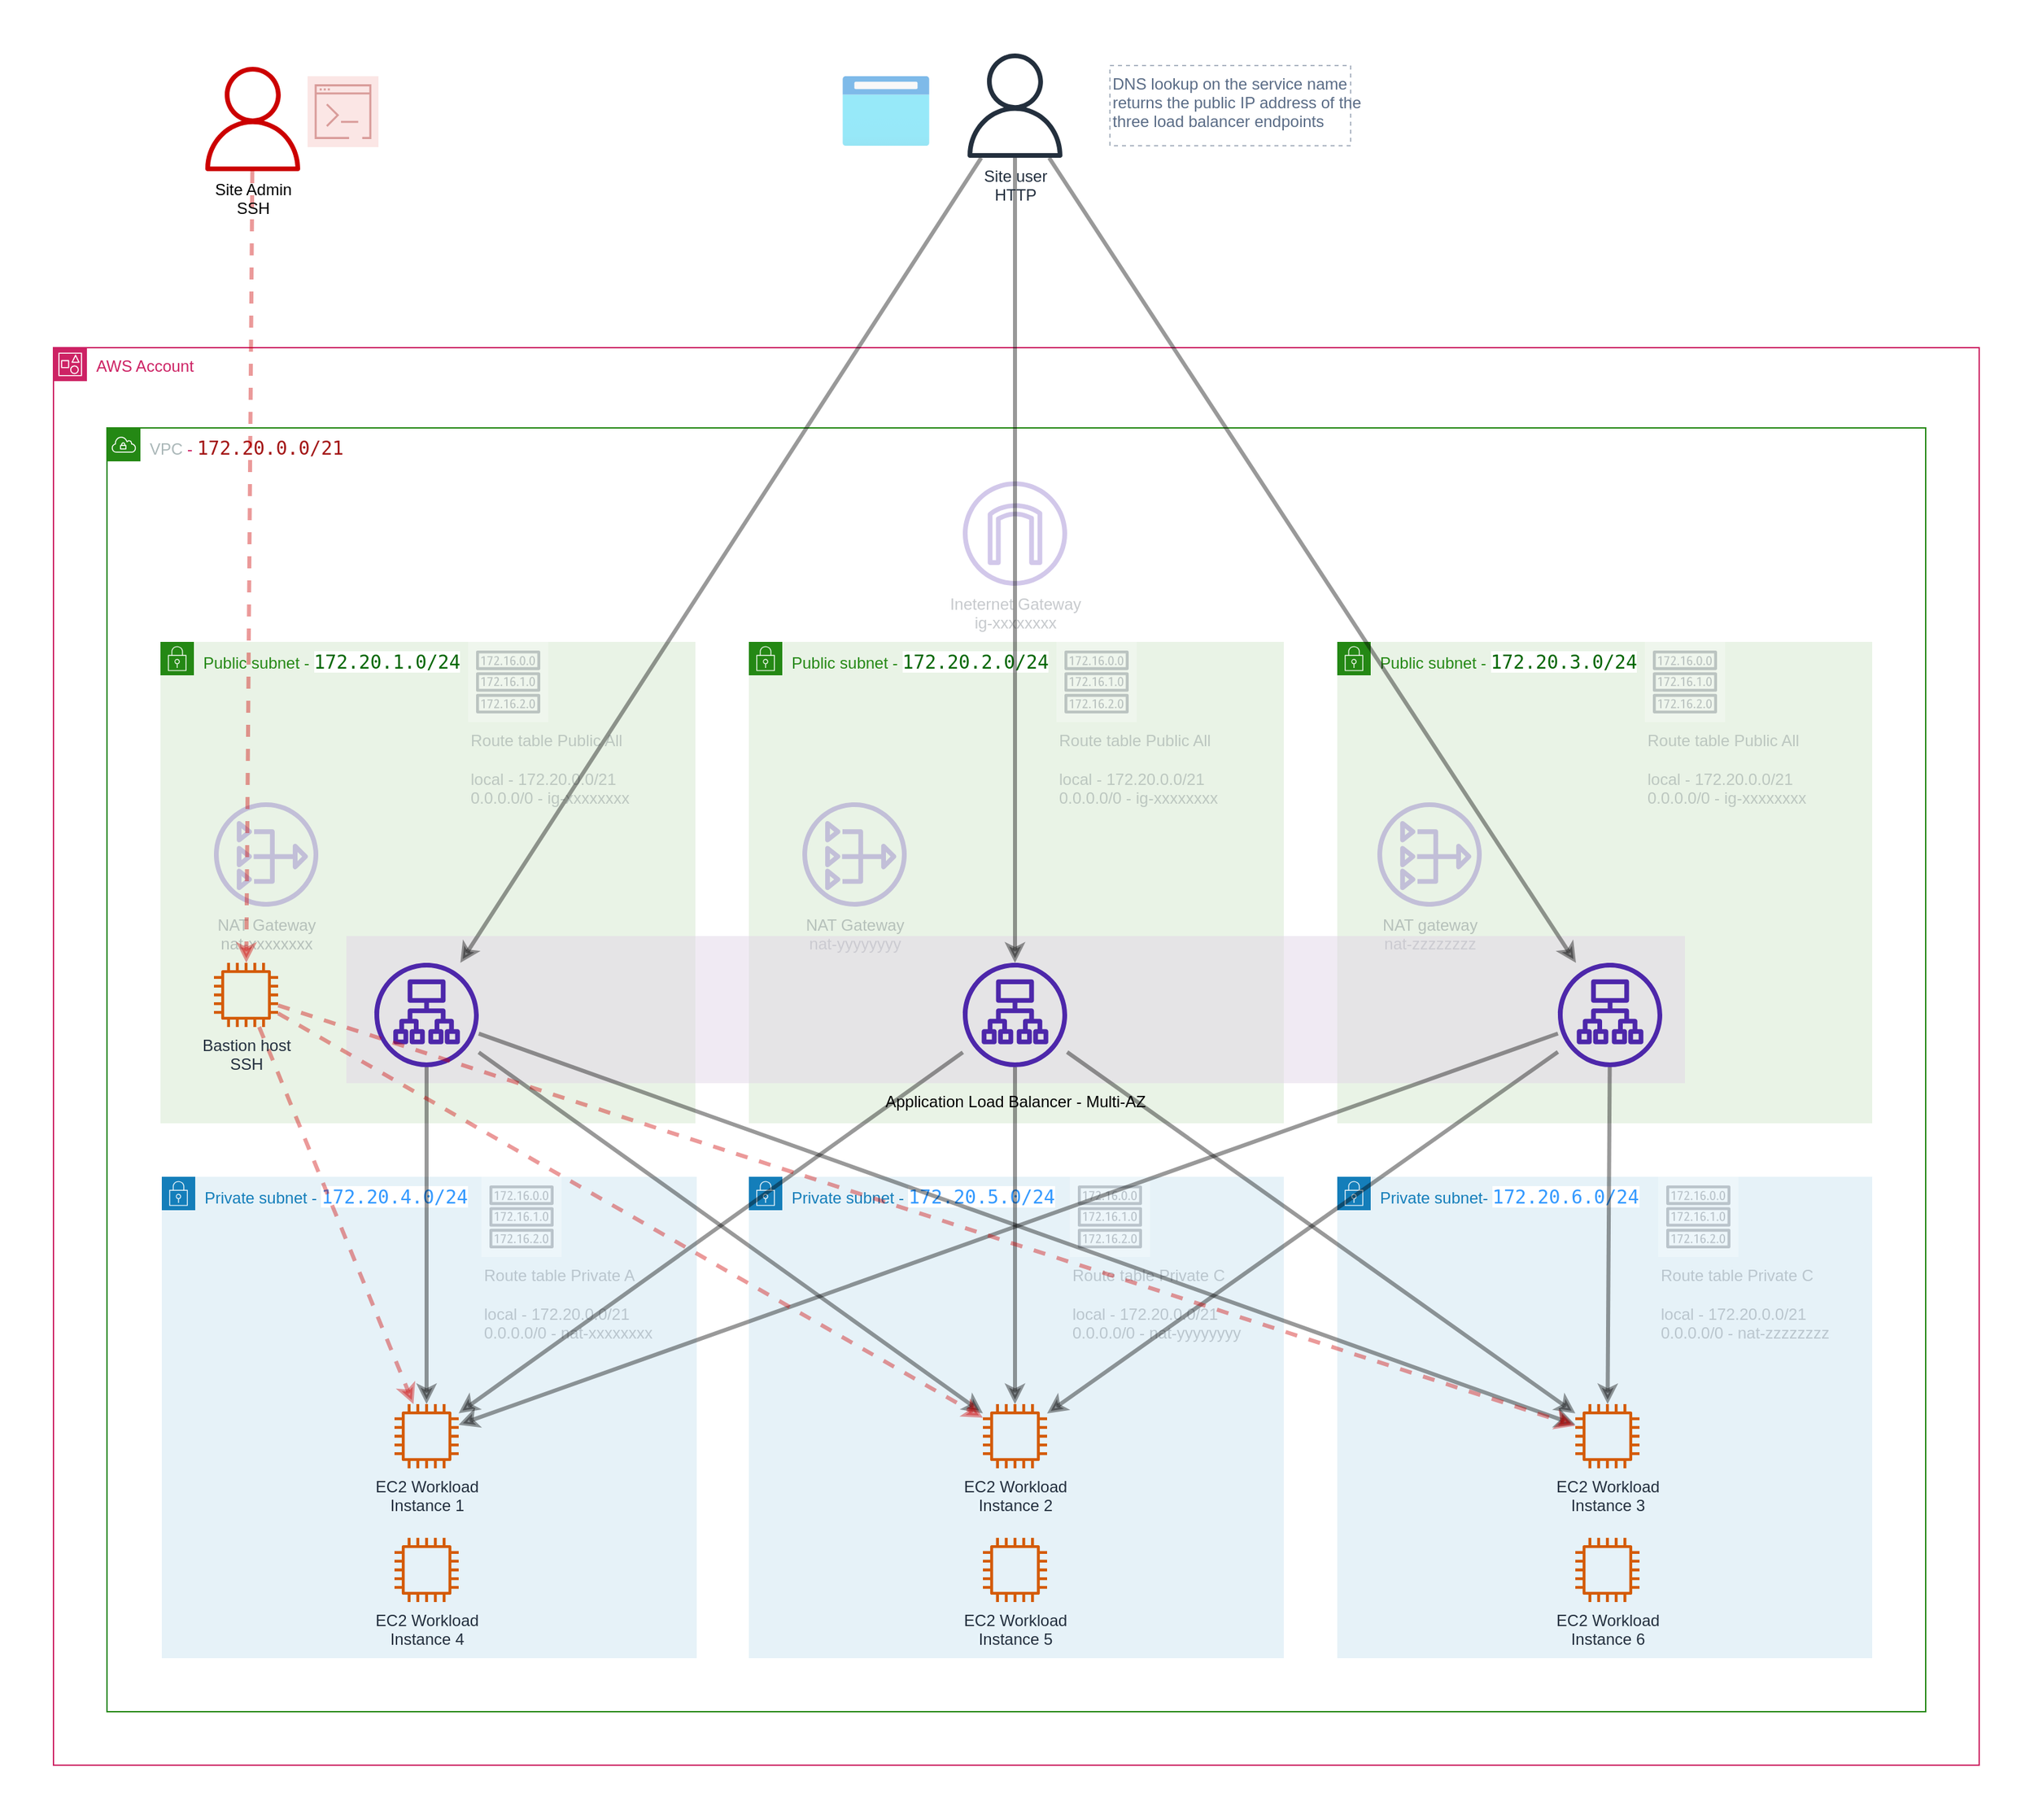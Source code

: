<mxfile version="22.0.3" type="device">
  <diagram id="nv1-fZtLTGLuRYKGbRFR" name="Page-1">
    <mxGraphModel dx="2074" dy="2868" grid="1" gridSize="10" guides="1" tooltips="1" connect="1" arrows="1" fold="1" page="1" pageScale="1" pageWidth="2336" pageHeight="1654" math="0" shadow="0">
      <root>
        <mxCell id="0" />
        <mxCell id="CqAY-r1SR_Lg3G-h5iVA-180" value="Canvas" parent="0" />
        <mxCell id="CqAY-r1SR_Lg3G-h5iVA-181" value="" style="rounded=0;whiteSpace=wrap;html=1;fillColor=none;strokeColor=none;" parent="CqAY-r1SR_Lg3G-h5iVA-180" vertex="1">
          <mxGeometry x="80" y="-360" width="1520" height="1360" as="geometry" />
        </mxCell>
        <mxCell id="1" value="AWS Account" style="locked=1;" parent="0" />
        <mxCell id="4" value="AWS Account" style="points=[[0,0],[0.25,0],[0.5,0],[0.75,0],[1,0],[1,0.25],[1,0.5],[1,0.75],[1,1],[0.75,1],[0.5,1],[0.25,1],[0,1],[0,0.75],[0,0.5],[0,0.25]];outlineConnect=0;gradientColor=none;html=1;whiteSpace=wrap;fontSize=12;fontStyle=0;container=1;pointerEvents=0;collapsible=0;recursiveResize=0;shape=mxgraph.aws4.group;grIcon=mxgraph.aws4.group_account;strokeColor=#CD2264;fillColor=none;verticalAlign=top;align=left;spacingLeft=30;fontColor=#CD2264;dashed=0;" parent="1" vertex="1">
          <mxGeometry x="120" y="-100" width="1440" height="1060" as="geometry" />
        </mxCell>
        <mxCell id="58" value="VPC" style="locked=1;" parent="0" />
        <mxCell id="60" value="VPC&lt;span style=&quot;color: rgb(205, 34, 100);&quot;&gt;&amp;nbsp;-&amp;nbsp;&lt;/span&gt;&lt;span style=&quot;border-color: var(--border-color); color: rgb(163, 21, 21); background-color: rgb(255, 255, 255); font-family: &amp;quot;Droid Sans Mono&amp;quot;, &amp;quot;monospace&amp;quot;, monospace; font-size: 14px;&quot;&gt;172.20.0.0/21&lt;/span&gt;" style="points=[[0,0],[0.25,0],[0.5,0],[0.75,0],[1,0],[1,0.25],[1,0.5],[1,0.75],[1,1],[0.75,1],[0.5,1],[0.25,1],[0,1],[0,0.75],[0,0.5],[0,0.25]];outlineConnect=0;gradientColor=none;html=1;whiteSpace=wrap;fontSize=12;fontStyle=0;container=1;pointerEvents=0;collapsible=0;recursiveResize=0;shape=mxgraph.aws4.group;grIcon=mxgraph.aws4.group_vpc;strokeColor=#248814;fillColor=none;verticalAlign=top;align=left;spacingLeft=30;fontColor=#AAB7B8;dashed=0;" parent="58" vertex="1">
          <mxGeometry x="160" y="-40" width="1360" height="960" as="geometry" />
        </mxCell>
        <mxCell id="61" value="Subnets" style="locked=1;" parent="0" />
        <mxCell id="65" value="Public subnet -&amp;nbsp;&lt;span style=&quot;background-color: rgb(255, 255, 255); font-family: &amp;quot;Droid Sans Mono&amp;quot;, &amp;quot;monospace&amp;quot;, monospace; font-size: 14px;&quot;&gt;&lt;font color=&quot;#006600&quot;&gt;172.20.1.0/24&lt;/font&gt;&lt;/span&gt;" style="points=[[0,0],[0.25,0],[0.5,0],[0.75,0],[1,0],[1,0.25],[1,0.5],[1,0.75],[1,1],[0.75,1],[0.5,1],[0.25,1],[0,1],[0,0.75],[0,0.5],[0,0.25]];outlineConnect=0;gradientColor=none;html=1;whiteSpace=wrap;fontSize=12;fontStyle=0;container=1;pointerEvents=0;collapsible=0;recursiveResize=0;shape=mxgraph.aws4.group;grIcon=mxgraph.aws4.group_security_group;grStroke=0;strokeColor=#248814;fillColor=#E9F3E6;verticalAlign=top;align=left;spacingLeft=30;fontColor=#248814;dashed=0;" parent="61" vertex="1">
          <mxGeometry x="200" y="120" width="400" height="360" as="geometry" />
        </mxCell>
        <mxCell id="67" value="Public subnet -&amp;nbsp;&lt;span style=&quot;background-color: rgb(255, 255, 255); font-family: &amp;quot;Droid Sans Mono&amp;quot;, &amp;quot;monospace&amp;quot;, monospace; font-size: 14px;&quot;&gt;&lt;font color=&quot;#006600&quot;&gt;172.20.2.0/24&lt;/font&gt;&lt;/span&gt;" style="points=[[0,0],[0.25,0],[0.5,0],[0.75,0],[1,0],[1,0.25],[1,0.5],[1,0.75],[1,1],[0.75,1],[0.5,1],[0.25,1],[0,1],[0,0.75],[0,0.5],[0,0.25]];outlineConnect=0;gradientColor=none;html=1;whiteSpace=wrap;fontSize=12;fontStyle=0;container=1;pointerEvents=0;collapsible=0;recursiveResize=0;shape=mxgraph.aws4.group;grIcon=mxgraph.aws4.group_security_group;grStroke=0;strokeColor=#248814;fillColor=#E9F3E6;verticalAlign=top;align=left;spacingLeft=30;fontColor=#248814;dashed=0;" parent="61" vertex="1">
          <mxGeometry x="640" y="120" width="400" height="360" as="geometry" />
        </mxCell>
        <mxCell id="71" value="Public subnet -&amp;nbsp;&lt;span style=&quot;background-color: rgb(255, 255, 255); font-family: &amp;quot;Droid Sans Mono&amp;quot;, &amp;quot;monospace&amp;quot;, monospace; font-size: 14px;&quot;&gt;&lt;font color=&quot;#006600&quot;&gt;172.20.3.0/24&lt;/font&gt;&lt;/span&gt;" style="points=[[0,0],[0.25,0],[0.5,0],[0.75,0],[1,0],[1,0.25],[1,0.5],[1,0.75],[1,1],[0.75,1],[0.5,1],[0.25,1],[0,1],[0,0.75],[0,0.5],[0,0.25]];outlineConnect=0;gradientColor=none;html=1;whiteSpace=wrap;fontSize=12;fontStyle=0;container=1;pointerEvents=0;collapsible=0;recursiveResize=0;shape=mxgraph.aws4.group;grIcon=mxgraph.aws4.group_security_group;grStroke=0;strokeColor=#248814;fillColor=#E9F3E6;verticalAlign=top;align=left;spacingLeft=30;fontColor=#248814;dashed=0;" parent="61" vertex="1">
          <mxGeometry x="1080" y="120" width="400" height="360" as="geometry" />
        </mxCell>
        <mxCell id="72" value="Private subnet -&amp;nbsp;&lt;span style=&quot;background-color: rgb(255, 255, 255); font-family: &amp;quot;Droid Sans Mono&amp;quot;, &amp;quot;monospace&amp;quot;, monospace; font-size: 14px;&quot;&gt;&lt;font color=&quot;#3399ff&quot;&gt;172.20.4.0/24&lt;/font&gt;&lt;/span&gt;" style="points=[[0,0],[0.25,0],[0.5,0],[0.75,0],[1,0],[1,0.25],[1,0.5],[1,0.75],[1,1],[0.75,1],[0.5,1],[0.25,1],[0,1],[0,0.75],[0,0.5],[0,0.25]];outlineConnect=0;gradientColor=none;html=1;whiteSpace=wrap;fontSize=12;fontStyle=0;container=1;pointerEvents=0;collapsible=0;recursiveResize=0;shape=mxgraph.aws4.group;grIcon=mxgraph.aws4.group_security_group;grStroke=0;strokeColor=#147EBA;fillColor=#E6F2F8;verticalAlign=top;align=left;spacingLeft=30;fontColor=#147EBA;dashed=0;" parent="61" vertex="1">
          <mxGeometry x="201" y="520" width="400" height="360" as="geometry" />
        </mxCell>
        <mxCell id="73" value="Private subnet-&amp;nbsp;&lt;span style=&quot;background-color: rgb(255, 255, 255); font-family: &amp;quot;Droid Sans Mono&amp;quot;, &amp;quot;monospace&amp;quot;, monospace; font-size: 14px;&quot;&gt;&lt;font color=&quot;#3399ff&quot;&gt;172.20.6.0/24&lt;/font&gt;&lt;/span&gt;" style="points=[[0,0],[0.25,0],[0.5,0],[0.75,0],[1,0],[1,0.25],[1,0.5],[1,0.75],[1,1],[0.75,1],[0.5,1],[0.25,1],[0,1],[0,0.75],[0,0.5],[0,0.25]];outlineConnect=0;gradientColor=none;html=1;whiteSpace=wrap;fontSize=12;fontStyle=0;container=1;pointerEvents=0;collapsible=0;recursiveResize=0;shape=mxgraph.aws4.group;grIcon=mxgraph.aws4.group_security_group;grStroke=0;strokeColor=#147EBA;fillColor=#E6F2F8;verticalAlign=top;align=left;spacingLeft=30;fontColor=#147EBA;dashed=0;" parent="61" vertex="1">
          <mxGeometry x="1080" y="520" width="400" height="360" as="geometry" />
        </mxCell>
        <mxCell id="74" value="Private subnet -&amp;nbsp;&lt;span style=&quot;background-color: rgb(255, 255, 255); font-family: &amp;quot;Droid Sans Mono&amp;quot;, &amp;quot;monospace&amp;quot;, monospace; font-size: 14px;&quot;&gt;&lt;font color=&quot;#3399ff&quot;&gt;172.20.5.0/24&lt;/font&gt;&lt;/span&gt;" style="points=[[0,0],[0.25,0],[0.5,0],[0.75,0],[1,0],[1,0.25],[1,0.5],[1,0.75],[1,1],[0.75,1],[0.5,1],[0.25,1],[0,1],[0,0.75],[0,0.5],[0,0.25]];outlineConnect=0;gradientColor=none;html=1;whiteSpace=wrap;fontSize=12;fontStyle=0;container=1;pointerEvents=0;collapsible=0;recursiveResize=0;shape=mxgraph.aws4.group;grIcon=mxgraph.aws4.group_security_group;grStroke=0;strokeColor=#147EBA;fillColor=#E6F2F8;verticalAlign=top;align=left;spacingLeft=30;fontColor=#147EBA;dashed=0;" parent="61" vertex="1">
          <mxGeometry x="640" y="520" width="400" height="360" as="geometry" />
        </mxCell>
        <mxCell id="75" value="Internet Gateway" style="locked=1;" parent="0" visible="0" />
        <mxCell id="77" value="Ineternet Gateway&lt;br&gt;ig-xxxxxxxx" style="sketch=0;outlineConnect=0;fontColor=#232F3E;gradientColor=none;fillColor=#4D27AA;strokeColor=none;dashed=0;verticalLabelPosition=bottom;verticalAlign=top;align=center;html=1;fontSize=12;fontStyle=0;aspect=fixed;pointerEvents=1;shape=mxgraph.aws4.internet_gateway;" parent="75" vertex="1">
          <mxGeometry x="800" width="78" height="78" as="geometry" />
        </mxCell>
        <mxCell id="130" value="Internet Gateway 25%" parent="0" />
        <mxCell id="131" value="Ineternet Gateway&lt;br&gt;ig-xxxxxxxx" style="sketch=0;outlineConnect=0;fontColor=#232F3E;gradientColor=none;fillColor=#4D27AA;strokeColor=none;dashed=0;verticalLabelPosition=bottom;verticalAlign=top;align=center;html=1;fontSize=12;fontStyle=0;aspect=fixed;pointerEvents=1;shape=mxgraph.aws4.internet_gateway;opacity=25;textOpacity=25;" parent="130" vertex="1">
          <mxGeometry x="800" width="78" height="78" as="geometry" />
        </mxCell>
        <mxCell id="90" value="NAT gateway" style="locked=1;" parent="0" visible="0" />
        <mxCell id="91" value="NAT Gateway&lt;br&gt;nat-xxxxxxxx" style="sketch=0;outlineConnect=0;fontColor=#232F3E;gradientColor=none;fillColor=#4D27AA;strokeColor=none;dashed=0;verticalLabelPosition=bottom;verticalAlign=top;align=center;html=1;fontSize=12;fontStyle=0;aspect=fixed;pointerEvents=1;shape=mxgraph.aws4.nat_gateway;" parent="90" vertex="1">
          <mxGeometry x="240" y="240" width="78" height="78" as="geometry" />
        </mxCell>
        <mxCell id="92" value="NAT Gateway&lt;br&gt;nat-yyyyyyyy" style="sketch=0;outlineConnect=0;fontColor=#232F3E;gradientColor=none;fillColor=#4D27AA;strokeColor=none;dashed=0;verticalLabelPosition=bottom;verticalAlign=top;align=center;html=1;fontSize=12;fontStyle=0;aspect=fixed;pointerEvents=1;shape=mxgraph.aws4.nat_gateway;" parent="90" vertex="1">
          <mxGeometry x="680" y="240" width="78" height="78" as="geometry" />
        </mxCell>
        <mxCell id="93" value="NAT gateway&lt;br&gt;nat-zzzzzzzz" style="sketch=0;outlineConnect=0;fontColor=#232F3E;gradientColor=none;fillColor=#4D27AA;strokeColor=none;dashed=0;verticalLabelPosition=bottom;verticalAlign=top;align=center;html=1;fontSize=12;fontStyle=0;aspect=fixed;pointerEvents=1;shape=mxgraph.aws4.nat_gateway;" parent="90" vertex="1">
          <mxGeometry x="1110" y="240" width="78" height="78" as="geometry" />
        </mxCell>
        <mxCell id="120" value="NAT Gateway 25%" style="locked=1;" parent="0" />
        <mxCell id="127" value="NAT Gateway&lt;br&gt;nat-xxxxxxxx" style="sketch=0;outlineConnect=0;fontColor=#232F3E;gradientColor=none;fillColor=#4D27AA;strokeColor=none;dashed=0;verticalLabelPosition=bottom;verticalAlign=top;align=center;html=1;fontSize=12;fontStyle=0;aspect=fixed;pointerEvents=1;shape=mxgraph.aws4.nat_gateway;textOpacity=25;opacity=25;" parent="120" vertex="1">
          <mxGeometry x="240" y="240" width="78" height="78" as="geometry" />
        </mxCell>
        <mxCell id="128" value="NAT Gateway&lt;br&gt;nat-yyyyyyyy" style="sketch=0;outlineConnect=0;fontColor=#232F3E;gradientColor=none;fillColor=#4D27AA;strokeColor=none;dashed=0;verticalLabelPosition=bottom;verticalAlign=top;align=center;html=1;fontSize=12;fontStyle=0;aspect=fixed;pointerEvents=1;shape=mxgraph.aws4.nat_gateway;textOpacity=25;opacity=25;" parent="120" vertex="1">
          <mxGeometry x="680" y="240" width="78" height="78" as="geometry" />
        </mxCell>
        <mxCell id="129" value="NAT gateway&lt;br&gt;nat-zzzzzzzz" style="sketch=0;outlineConnect=0;fontColor=#232F3E;gradientColor=none;fillColor=#4D27AA;strokeColor=none;dashed=0;verticalLabelPosition=bottom;verticalAlign=top;align=center;html=1;fontSize=12;fontStyle=0;aspect=fixed;pointerEvents=1;shape=mxgraph.aws4.nat_gateway;textOpacity=25;opacity=25;" parent="120" vertex="1">
          <mxGeometry x="1110" y="240" width="78" height="78" as="geometry" />
        </mxCell>
        <mxCell id="95" value="Route tables" style="locked=1;" parent="0" visible="0" />
        <mxCell id="105" value="Route table Private C&lt;br&gt;&lt;br&gt;&lt;div style=&quot;&quot;&gt;&lt;span style=&quot;background-color: initial;&quot;&gt;local - 172.20.0.0/21&lt;/span&gt;&lt;/div&gt;&lt;div style=&quot;&quot;&gt;&lt;span style=&quot;background-color: initial;&quot;&gt;0.0.0.0/0 - nat-zzzzzzzz&lt;/span&gt;&lt;/div&gt;" style="sketch=0;outlineConnect=0;fontColor=#232F3E;gradientColor=none;strokeColor=#232F3E;fillColor=#ffffff;dashed=0;verticalLabelPosition=bottom;verticalAlign=top;align=left;html=1;fontSize=12;fontStyle=0;aspect=fixed;shape=mxgraph.aws4.resourceIcon;resIcon=mxgraph.aws4.route_table;" parent="95" vertex="1">
          <mxGeometry x="1320" y="520" width="60" height="60" as="geometry" />
        </mxCell>
        <mxCell id="106" value="Route table Private C&lt;br&gt;&lt;br&gt;&lt;div style=&quot;&quot;&gt;&lt;span style=&quot;background-color: initial;&quot;&gt;local - 172.20.0.0/21&lt;/span&gt;&lt;/div&gt;&lt;div style=&quot;&quot;&gt;&lt;span style=&quot;background-color: initial;&quot;&gt;0.0.0.0/0 - nat-yyyyyyyy&lt;/span&gt;&lt;/div&gt;" style="sketch=0;outlineConnect=0;fontColor=#232F3E;gradientColor=none;strokeColor=#232F3E;fillColor=#ffffff;dashed=0;verticalLabelPosition=bottom;verticalAlign=top;align=left;html=1;fontSize=12;fontStyle=0;aspect=fixed;shape=mxgraph.aws4.resourceIcon;resIcon=mxgraph.aws4.route_table;" parent="95" vertex="1">
          <mxGeometry x="880" y="520" width="60" height="60" as="geometry" />
        </mxCell>
        <mxCell id="107" value="Route table Private A&lt;br&gt;&lt;br&gt;&lt;div style=&quot;&quot;&gt;&lt;span style=&quot;background-color: initial;&quot;&gt;local - 172.20.0.0/21&lt;/span&gt;&lt;/div&gt;&lt;div style=&quot;&quot;&gt;&lt;span style=&quot;background-color: initial;&quot;&gt;0.0.0.0/0 - nat-xxxxxxxx&lt;/span&gt;&lt;/div&gt;" style="sketch=0;outlineConnect=0;fontColor=#232F3E;gradientColor=none;strokeColor=#232F3E;fillColor=#ffffff;dashed=0;verticalLabelPosition=bottom;verticalAlign=top;align=left;html=1;fontSize=12;fontStyle=0;aspect=fixed;shape=mxgraph.aws4.resourceIcon;resIcon=mxgraph.aws4.route_table;" parent="95" vertex="1">
          <mxGeometry x="440" y="520" width="60" height="60" as="geometry" />
        </mxCell>
        <mxCell id="108" value="Route table Public All&lt;br&gt;&lt;br&gt;&lt;div style=&quot;&quot;&gt;&lt;span style=&quot;background-color: initial;&quot;&gt;local - 172.20.0.0/21&lt;/span&gt;&lt;/div&gt;&lt;div style=&quot;&quot;&gt;&lt;span style=&quot;background-color: initial;&quot;&gt;0.0.0.0/0 - ig-xxxxxxxx&lt;/span&gt;&lt;/div&gt;" style="sketch=0;outlineConnect=0;fontColor=#232F3E;gradientColor=none;strokeColor=#232F3E;fillColor=#ffffff;dashed=0;verticalLabelPosition=bottom;verticalAlign=top;align=left;html=1;fontSize=12;fontStyle=0;aspect=fixed;shape=mxgraph.aws4.resourceIcon;resIcon=mxgraph.aws4.route_table;" parent="95" vertex="1">
          <mxGeometry x="430" y="120" width="60" height="60" as="geometry" />
        </mxCell>
        <mxCell id="109" value="Route table Public All&lt;br&gt;&lt;br&gt;&lt;div style=&quot;&quot;&gt;&lt;span style=&quot;background-color: initial;&quot;&gt;local - 172.20.0.0/21&lt;/span&gt;&lt;/div&gt;&lt;div style=&quot;&quot;&gt;&lt;span style=&quot;background-color: initial;&quot;&gt;0.0.0.0/0 - ig-xxxxxxxx&lt;/span&gt;&lt;/div&gt;" style="sketch=0;outlineConnect=0;fontColor=#232F3E;gradientColor=none;strokeColor=#232F3E;fillColor=#ffffff;dashed=0;verticalLabelPosition=bottom;verticalAlign=top;align=left;html=1;fontSize=12;fontStyle=0;aspect=fixed;shape=mxgraph.aws4.resourceIcon;resIcon=mxgraph.aws4.route_table;" parent="95" vertex="1">
          <mxGeometry x="870" y="120" width="60" height="60" as="geometry" />
        </mxCell>
        <mxCell id="110" value="Route table Public All&lt;br&gt;&lt;br&gt;&lt;div style=&quot;&quot;&gt;&lt;span style=&quot;background-color: initial;&quot;&gt;local - 172.20.0.0/21&lt;/span&gt;&lt;/div&gt;&lt;div style=&quot;&quot;&gt;&lt;span style=&quot;background-color: initial;&quot;&gt;0.0.0.0/0 - ig-xxxxxxxx&lt;/span&gt;&lt;/div&gt;" style="sketch=0;outlineConnect=0;fontColor=#232F3E;gradientColor=none;strokeColor=#232F3E;fillColor=#ffffff;dashed=0;verticalLabelPosition=bottom;verticalAlign=top;align=left;html=1;fontSize=12;fontStyle=0;aspect=fixed;shape=mxgraph.aws4.resourceIcon;resIcon=mxgraph.aws4.route_table;" parent="95" vertex="1">
          <mxGeometry x="1310" y="120" width="60" height="60" as="geometry" />
        </mxCell>
        <mxCell id="111" value="Route tables 25%" style="locked=1;" parent="0" />
        <mxCell id="112" value="Route table Private C&lt;br&gt;&lt;br&gt;&lt;div style=&quot;&quot;&gt;&lt;span style=&quot;background-color: initial;&quot;&gt;local - 172.20.0.0/21&lt;/span&gt;&lt;/div&gt;&lt;div style=&quot;&quot;&gt;&lt;span style=&quot;background-color: initial;&quot;&gt;0.0.0.0/0 - nat-zzzzzzzz&lt;/span&gt;&lt;/div&gt;" style="sketch=0;outlineConnect=0;fontColor=#232F3E;gradientColor=none;strokeColor=#232F3E;fillColor=#ffffff;dashed=0;verticalLabelPosition=bottom;verticalAlign=top;align=left;html=1;fontSize=12;fontStyle=0;aspect=fixed;shape=mxgraph.aws4.resourceIcon;resIcon=mxgraph.aws4.route_table;textOpacity=22;opacity=25;" parent="111" vertex="1">
          <mxGeometry x="1320" y="520" width="60" height="60" as="geometry" />
        </mxCell>
        <mxCell id="113" value="Route table Private C&lt;br&gt;&lt;br&gt;&lt;div style=&quot;&quot;&gt;&lt;span style=&quot;background-color: initial;&quot;&gt;local - 172.20.0.0/21&lt;/span&gt;&lt;/div&gt;&lt;div style=&quot;&quot;&gt;&lt;span style=&quot;background-color: initial;&quot;&gt;0.0.0.0/0 - nat-yyyyyyyy&lt;/span&gt;&lt;/div&gt;" style="sketch=0;outlineConnect=0;fontColor=#232F3E;gradientColor=none;strokeColor=#232F3E;fillColor=#ffffff;dashed=0;verticalLabelPosition=bottom;verticalAlign=top;align=left;html=1;fontSize=12;fontStyle=0;aspect=fixed;shape=mxgraph.aws4.resourceIcon;resIcon=mxgraph.aws4.route_table;textOpacity=22;opacity=25;" parent="111" vertex="1">
          <mxGeometry x="880" y="520" width="60" height="60" as="geometry" />
        </mxCell>
        <mxCell id="114" value="Route table Private A&lt;br&gt;&lt;br&gt;&lt;div style=&quot;&quot;&gt;&lt;span style=&quot;background-color: initial;&quot;&gt;local - 172.20.0.0/21&lt;/span&gt;&lt;/div&gt;&lt;div style=&quot;&quot;&gt;&lt;span style=&quot;background-color: initial;&quot;&gt;0.0.0.0/0 - nat-xxxxxxxx&lt;/span&gt;&lt;/div&gt;" style="sketch=0;outlineConnect=0;fontColor=#232F3E;gradientColor=none;strokeColor=#232F3E;fillColor=#ffffff;dashed=0;verticalLabelPosition=bottom;verticalAlign=top;align=left;html=1;fontSize=12;fontStyle=0;aspect=fixed;shape=mxgraph.aws4.resourceIcon;resIcon=mxgraph.aws4.route_table;textOpacity=22;opacity=25;" parent="111" vertex="1">
          <mxGeometry x="440" y="520" width="60" height="60" as="geometry" />
        </mxCell>
        <mxCell id="115" value="Route table Public All&lt;br&gt;&lt;br&gt;&lt;div style=&quot;&quot;&gt;&lt;span style=&quot;background-color: initial;&quot;&gt;local - 172.20.0.0/21&lt;/span&gt;&lt;/div&gt;&lt;div style=&quot;&quot;&gt;&lt;span style=&quot;background-color: initial;&quot;&gt;0.0.0.0/0 - ig-xxxxxxxx&lt;/span&gt;&lt;/div&gt;" style="sketch=0;outlineConnect=0;fontColor=#232F3E;gradientColor=none;strokeColor=#232F3E;fillColor=#ffffff;dashed=0;verticalLabelPosition=bottom;verticalAlign=top;align=left;html=1;fontSize=12;fontStyle=0;aspect=fixed;shape=mxgraph.aws4.resourceIcon;resIcon=mxgraph.aws4.route_table;textOpacity=22;opacity=25;" parent="111" vertex="1">
          <mxGeometry x="430" y="120" width="60" height="60" as="geometry" />
        </mxCell>
        <mxCell id="116" value="Route table Public All&lt;br&gt;&lt;br&gt;&lt;div style=&quot;&quot;&gt;&lt;span style=&quot;background-color: initial;&quot;&gt;local - 172.20.0.0/21&lt;/span&gt;&lt;/div&gt;&lt;div style=&quot;&quot;&gt;&lt;span style=&quot;background-color: initial;&quot;&gt;0.0.0.0/0 - ig-xxxxxxxx&lt;/span&gt;&lt;/div&gt;" style="sketch=0;outlineConnect=0;fontColor=#232F3E;gradientColor=none;strokeColor=#232F3E;fillColor=#ffffff;dashed=0;verticalLabelPosition=bottom;verticalAlign=top;align=left;html=1;fontSize=12;fontStyle=0;aspect=fixed;shape=mxgraph.aws4.resourceIcon;resIcon=mxgraph.aws4.route_table;textOpacity=22;opacity=25;" parent="111" vertex="1">
          <mxGeometry x="870" y="120" width="60" height="60" as="geometry" />
        </mxCell>
        <mxCell id="117" value="Route table Public All&lt;br&gt;&lt;br&gt;&lt;div style=&quot;&quot;&gt;&lt;span style=&quot;background-color: initial;&quot;&gt;local - 172.20.0.0/21&lt;/span&gt;&lt;/div&gt;&lt;div style=&quot;&quot;&gt;&lt;span style=&quot;background-color: initial;&quot;&gt;0.0.0.0/0 - ig-xxxxxxxx&lt;/span&gt;&lt;/div&gt;" style="sketch=0;outlineConnect=0;fontColor=#232F3E;gradientColor=none;strokeColor=#232F3E;fillColor=#ffffff;dashed=0;verticalLabelPosition=bottom;verticalAlign=top;align=left;html=1;fontSize=12;fontStyle=0;aspect=fixed;shape=mxgraph.aws4.resourceIcon;resIcon=mxgraph.aws4.route_table;textOpacity=22;opacity=25;" parent="111" vertex="1">
          <mxGeometry x="1310" y="120" width="60" height="60" as="geometry" />
        </mxCell>
        <mxCell id="133" value="EC2" style="" parent="0" />
        <mxCell id="135" value="EC2 Workload&lt;br&gt;Instance 1" style="sketch=0;outlineConnect=0;fontColor=#232F3E;gradientColor=none;fillColor=#D45B07;strokeColor=none;dashed=0;verticalLabelPosition=bottom;verticalAlign=top;align=center;html=1;fontSize=12;fontStyle=0;aspect=fixed;pointerEvents=1;shape=mxgraph.aws4.instance2;" parent="133" vertex="1">
          <mxGeometry x="375" y="690" width="48" height="48" as="geometry" />
        </mxCell>
        <mxCell id="136" value="EC2 Workload&lt;br&gt;Instance 2" style="sketch=0;outlineConnect=0;fontColor=#232F3E;gradientColor=none;fillColor=#D45B07;strokeColor=none;dashed=0;verticalLabelPosition=bottom;verticalAlign=top;align=center;html=1;fontSize=12;fontStyle=0;aspect=fixed;pointerEvents=1;shape=mxgraph.aws4.instance2;" parent="133" vertex="1">
          <mxGeometry x="815" y="690" width="48" height="48" as="geometry" />
        </mxCell>
        <mxCell id="137" value="EC2 Workload&lt;br&gt;Instance 3" style="sketch=0;outlineConnect=0;fontColor=#232F3E;gradientColor=none;fillColor=#D45B07;strokeColor=none;dashed=0;verticalLabelPosition=bottom;verticalAlign=top;align=center;html=1;fontSize=12;fontStyle=0;aspect=fixed;pointerEvents=1;shape=mxgraph.aws4.instance2;" parent="133" vertex="1">
          <mxGeometry x="1258" y="690" width="48" height="48" as="geometry" />
        </mxCell>
        <mxCell id="141" value="Applicaiton Load Balancer" style="" parent="0" />
        <mxCell id="145" value="Application Load Balancer - Multi-AZ" style="rounded=0;whiteSpace=wrap;html=1;fillColor=#e1d5e7;strokeColor=none;labelPosition=center;verticalLabelPosition=bottom;align=center;verticalAlign=top;opacity=50;" parent="141" vertex="1">
          <mxGeometry x="339" y="340" width="1001" height="110" as="geometry" />
        </mxCell>
        <mxCell id="142" value="" style="sketch=0;outlineConnect=0;fontColor=#232F3E;gradientColor=none;fillColor=#4D27AA;strokeColor=none;dashed=0;verticalLabelPosition=bottom;verticalAlign=top;align=center;html=1;fontSize=12;fontStyle=0;aspect=fixed;pointerEvents=1;shape=mxgraph.aws4.application_load_balancer;" parent="141" vertex="1">
          <mxGeometry x="360" y="360" width="78" height="78" as="geometry" />
        </mxCell>
        <mxCell id="143" value="" style="sketch=0;outlineConnect=0;fontColor=#232F3E;gradientColor=none;fillColor=#4D27AA;strokeColor=none;dashed=0;verticalLabelPosition=bottom;verticalAlign=top;align=center;html=1;fontSize=12;fontStyle=0;aspect=fixed;pointerEvents=1;shape=mxgraph.aws4.application_load_balancer;" parent="141" vertex="1">
          <mxGeometry x="1245" y="360" width="78" height="78" as="geometry" />
        </mxCell>
        <mxCell id="144" value="" style="sketch=0;outlineConnect=0;fontColor=#232F3E;gradientColor=none;fillColor=#4D27AA;strokeColor=none;dashed=0;verticalLabelPosition=bottom;verticalAlign=top;align=center;html=1;fontSize=12;fontStyle=0;aspect=fixed;pointerEvents=1;shape=mxgraph.aws4.application_load_balancer;" parent="141" vertex="1">
          <mxGeometry x="800" y="360" width="78" height="78" as="geometry" />
        </mxCell>
        <mxCell id="148" value="User traffic" style="" parent="0" />
        <mxCell id="150" style="edgeStyle=none;html=1;fontColor=#3399FF;strokeWidth=3;opacity=40;" parent="148" source="149" target="144" edge="1">
          <mxGeometry relative="1" as="geometry" />
        </mxCell>
        <mxCell id="172" style="edgeStyle=none;html=1;strokeWidth=3;opacity=40;" parent="148" source="149" target="142" edge="1">
          <mxGeometry relative="1" as="geometry" />
        </mxCell>
        <mxCell id="173" style="edgeStyle=none;html=1;strokeWidth=3;opacity=40;" parent="148" source="149" target="143" edge="1">
          <mxGeometry relative="1" as="geometry" />
        </mxCell>
        <mxCell id="149" value="Site user&lt;br&gt;HTTP" style="sketch=0;outlineConnect=0;fontColor=#232F3E;gradientColor=none;fillColor=#232F3D;strokeColor=none;dashed=0;verticalLabelPosition=bottom;verticalAlign=top;align=center;html=1;fontSize=12;fontStyle=0;aspect=fixed;pointerEvents=1;shape=mxgraph.aws4.user;" parent="148" vertex="1">
          <mxGeometry x="800" y="-320" width="78" height="78" as="geometry" />
        </mxCell>
        <mxCell id="151" style="html=1;strokeWidth=3;fontColor=#3399FF;opacity=40;" parent="148" source="142" target="135" edge="1">
          <mxGeometry relative="1" as="geometry" />
        </mxCell>
        <mxCell id="152" style="edgeStyle=none;html=1;strokeWidth=3;fontColor=#3399FF;opacity=40;" parent="148" source="144" target="136" edge="1">
          <mxGeometry relative="1" as="geometry" />
        </mxCell>
        <mxCell id="153" style="edgeStyle=none;html=1;strokeWidth=3;fontColor=#3399FF;opacity=40;" parent="148" source="143" target="137" edge="1">
          <mxGeometry relative="1" as="geometry" />
        </mxCell>
        <mxCell id="159" style="edgeStyle=none;html=1;strokeWidth=3;fontColor=#3399FF;opacity=40;" parent="148" source="142" target="136" edge="1">
          <mxGeometry relative="1" as="geometry" />
        </mxCell>
        <mxCell id="160" style="edgeStyle=none;html=1;strokeWidth=3;fontColor=#3399FF;opacity=40;" parent="148" source="142" target="137" edge="1">
          <mxGeometry relative="1" as="geometry" />
        </mxCell>
        <mxCell id="161" style="edgeStyle=none;html=1;strokeWidth=3;fontColor=#3399FF;opacity=40;" parent="148" source="144" target="135" edge="1">
          <mxGeometry relative="1" as="geometry" />
        </mxCell>
        <mxCell id="162" style="edgeStyle=none;html=1;strokeWidth=3;fontColor=#3399FF;opacity=40;" parent="148" source="144" target="137" edge="1">
          <mxGeometry relative="1" as="geometry" />
        </mxCell>
        <mxCell id="163" style="edgeStyle=none;html=1;strokeWidth=3;fontColor=#3399FF;opacity=40;" parent="148" source="143" target="135" edge="1">
          <mxGeometry relative="1" as="geometry" />
        </mxCell>
        <mxCell id="164" style="edgeStyle=none;html=1;strokeWidth=3;fontColor=#3399FF;opacity=40;" parent="148" source="143" target="136" edge="1">
          <mxGeometry relative="1" as="geometry" />
        </mxCell>
        <mxCell id="174" value="DNS lookup on the service name &#xa;returns the public IP address of the &#xa;three load balancer endpoints" style="fillColor=none;strokeColor=#5A6C86;dashed=1;verticalAlign=top;fontStyle=0;fontColor=#5A6C86;opacity=50;align=left;" parent="148" vertex="1">
          <mxGeometry x="910" y="-311" width="180" height="60" as="geometry" />
        </mxCell>
        <mxCell id="178" value="" style="aspect=fixed;html=1;points=[];align=center;image;fontSize=12;image=img/lib/azure2/general/Browser.svg;opacity=50;imageBorder=none;imageBackground=none;" parent="148" vertex="1">
          <mxGeometry x="710" y="-303" width="65" height="52" as="geometry" />
        </mxCell>
        <mxCell id="165" value="Bastion host" parent="0" />
        <mxCell id="169" style="edgeStyle=none;html=1;strokeColor=#CC0000;strokeWidth=3;fontColor=#3399FF;opacity=40;dashed=1;" parent="165" source="166" target="137" edge="1">
          <mxGeometry relative="1" as="geometry" />
        </mxCell>
        <mxCell id="170" style="edgeStyle=none;html=1;strokeColor=#CC0000;strokeWidth=3;fontColor=#3399FF;opacity=40;dashed=1;" parent="165" source="166" target="136" edge="1">
          <mxGeometry relative="1" as="geometry" />
        </mxCell>
        <mxCell id="171" style="edgeStyle=none;html=1;strokeColor=#CC0000;strokeWidth=3;fontColor=#3399FF;opacity=40;dashed=1;" parent="165" source="166" target="135" edge="1">
          <mxGeometry relative="1" as="geometry" />
        </mxCell>
        <mxCell id="166" value="Bastion host&lt;br&gt;SSH" style="sketch=0;outlineConnect=0;fontColor=#232F3E;gradientColor=none;fillColor=#D45B07;strokeColor=none;dashed=0;verticalLabelPosition=bottom;verticalAlign=top;align=center;html=1;fontSize=12;fontStyle=0;aspect=fixed;pointerEvents=1;shape=mxgraph.aws4.instance2;" parent="165" vertex="1">
          <mxGeometry x="240" y="360" width="48" height="48" as="geometry" />
        </mxCell>
        <mxCell id="168" style="edgeStyle=none;html=1;strokeWidth=3;fontColor=#3399FF;opacity=40;strokeColor=#CC0000;dashed=1;" parent="165" source="167" target="166" edge="1">
          <mxGeometry relative="1" as="geometry" />
        </mxCell>
        <mxCell id="167" value="Site Admin&lt;br&gt;SSH" style="sketch=0;outlineConnect=0;fillColor=#CC0000;strokeColor=default;dashed=0;verticalLabelPosition=bottom;verticalAlign=top;align=center;html=1;fontSize=12;fontStyle=0;aspect=fixed;pointerEvents=1;shape=mxgraph.aws4.user;" parent="165" vertex="1">
          <mxGeometry x="230" y="-310" width="78" height="78" as="geometry" />
        </mxCell>
        <mxCell id="180" value="" style="sketch=0;points=[[0,0,0],[0.25,0,0],[0.5,0,0],[0.75,0,0],[1,0,0],[0,1,0],[0.25,1,0],[0.5,1,0],[0.75,1,0],[1,1,0],[0,0.25,0],[0,0.5,0],[0,0.75,0],[1,0.25,0],[1,0.5,0],[1,0.75,0]];outlineConnect=0;gradientDirection=north;fillColor=#f8cecc;strokeColor=#b85450;dashed=0;verticalLabelPosition=bottom;verticalAlign=top;align=center;html=1;fontSize=12;fontStyle=0;aspect=fixed;shape=mxgraph.aws4.resourceIcon;resIcon=mxgraph.aws4.command_line_interface;opacity=50;" parent="165" vertex="1">
          <mxGeometry x="310" y="-303" width="53" height="53" as="geometry" />
        </mxCell>
        <mxCell id="zngTBr7UdGZKEQpUTGpr-180" value="Additional EC2" parent="0" />
        <mxCell id="zngTBr7UdGZKEQpUTGpr-181" value="EC2 Workload&lt;br&gt;Instance 4" style="sketch=0;outlineConnect=0;fontColor=#232F3E;gradientColor=none;fillColor=#D45B07;strokeColor=none;dashed=0;verticalLabelPosition=bottom;verticalAlign=top;align=center;html=1;fontSize=12;fontStyle=0;aspect=fixed;pointerEvents=1;shape=mxgraph.aws4.instance2;" parent="zngTBr7UdGZKEQpUTGpr-180" vertex="1">
          <mxGeometry x="375" y="790" width="48" height="48" as="geometry" />
        </mxCell>
        <mxCell id="zngTBr7UdGZKEQpUTGpr-182" value="EC2 Workload&lt;br&gt;Instance 5" style="sketch=0;outlineConnect=0;fontColor=#232F3E;gradientColor=none;fillColor=#D45B07;strokeColor=none;dashed=0;verticalLabelPosition=bottom;verticalAlign=top;align=center;html=1;fontSize=12;fontStyle=0;aspect=fixed;pointerEvents=1;shape=mxgraph.aws4.instance2;" parent="zngTBr7UdGZKEQpUTGpr-180" vertex="1">
          <mxGeometry x="815" y="790" width="48" height="48" as="geometry" />
        </mxCell>
        <mxCell id="zngTBr7UdGZKEQpUTGpr-183" value="EC2 Workload&lt;br&gt;Instance 6" style="sketch=0;outlineConnect=0;fontColor=#232F3E;gradientColor=none;fillColor=#D45B07;strokeColor=none;dashed=0;verticalLabelPosition=bottom;verticalAlign=top;align=center;html=1;fontSize=12;fontStyle=0;aspect=fixed;pointerEvents=1;shape=mxgraph.aws4.instance2;" parent="zngTBr7UdGZKEQpUTGpr-180" vertex="1">
          <mxGeometry x="1258" y="790" width="48" height="48" as="geometry" />
        </mxCell>
      </root>
    </mxGraphModel>
  </diagram>
</mxfile>
